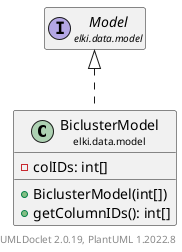 @startuml
    remove .*\.(Instance|Par|Parameterizer|Factory)$
    set namespaceSeparator none
    hide empty fields
    hide empty methods

    class "<size:14>BiclusterModel\n<size:10>elki.data.model" as elki.data.model.BiclusterModel [[BiclusterModel.html]] {
        -colIDs: int[]
        +BiclusterModel(int[])
        +getColumnIDs(): int[]
    }

    interface "<size:14>Model\n<size:10>elki.data.model" as elki.data.model.Model [[Model.html]]

    elki.data.model.Model <|.. elki.data.model.BiclusterModel

    center footer UMLDoclet 2.0.19, PlantUML 1.2022.8
@enduml

